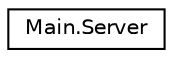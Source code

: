 digraph "Graphical Class Hierarchy"
{
 // LATEX_PDF_SIZE
  edge [fontname="Helvetica",fontsize="10",labelfontname="Helvetica",labelfontsize="10"];
  node [fontname="Helvetica",fontsize="10",shape=record];
  rankdir="LR";
  Node0 [label="Main.Server",height=0.2,width=0.4,color="black", fillcolor="white", style="filled",URL="$classorg_1_1example_1_1Server.html",tooltip=" "];
}
